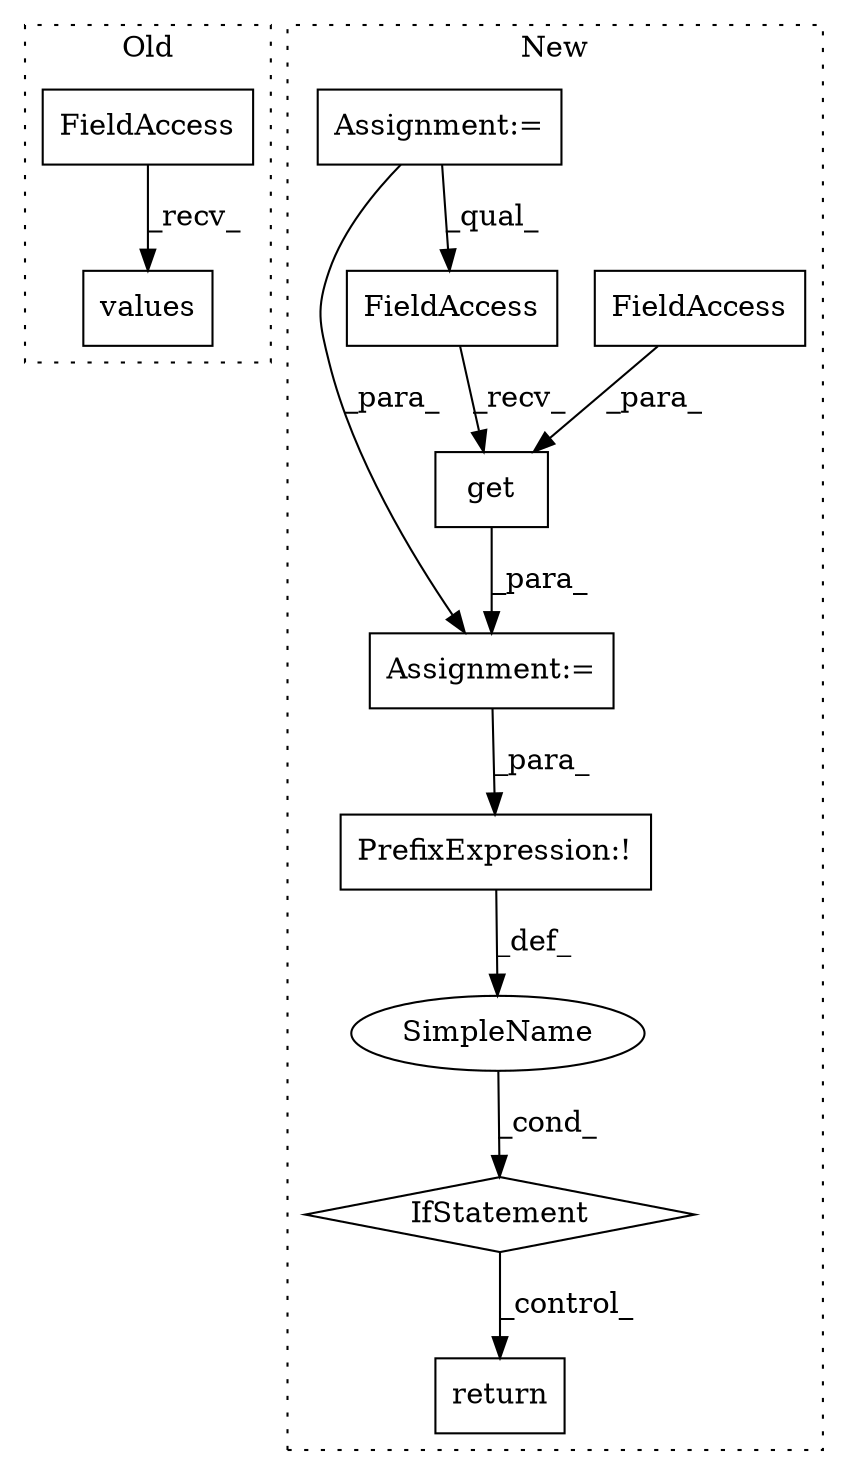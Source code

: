 digraph G {
subgraph cluster0 {
1 [label="values" a="32" s="756" l="8" shape="box"];
5 [label="FieldAccess" a="22" s="737" l="18" shape="box"];
label = "Old";
style="dotted";
}
subgraph cluster1 {
2 [label="get" a="32" s="721,753" l="4,1" shape="box"];
3 [label="Assignment:=" a="7" s="710" l="1" shape="box"];
4 [label="PrefixExpression:!" a="38" s="764" l="1" shape="box"];
6 [label="FieldAccess" a="22" s="711" l="9" shape="box"];
7 [label="FieldAccess" a="22" s="725" l="28" shape="box"];
8 [label="IfStatement" a="25" s="760,773" l="4,2" shape="diamond"];
9 [label="SimpleName" a="42" s="" l="" shape="ellipse"];
10 [label="return" a="41" s="783" l="7" shape="box"];
11 [label="Assignment:=" a="7" s="621" l="4" shape="box"];
label = "New";
style="dotted";
}
2 -> 3 [label="_para_"];
3 -> 4 [label="_para_"];
4 -> 9 [label="_def_"];
5 -> 1 [label="_recv_"];
6 -> 2 [label="_recv_"];
7 -> 2 [label="_para_"];
8 -> 10 [label="_control_"];
9 -> 8 [label="_cond_"];
11 -> 6 [label="_qual_"];
11 -> 3 [label="_para_"];
}